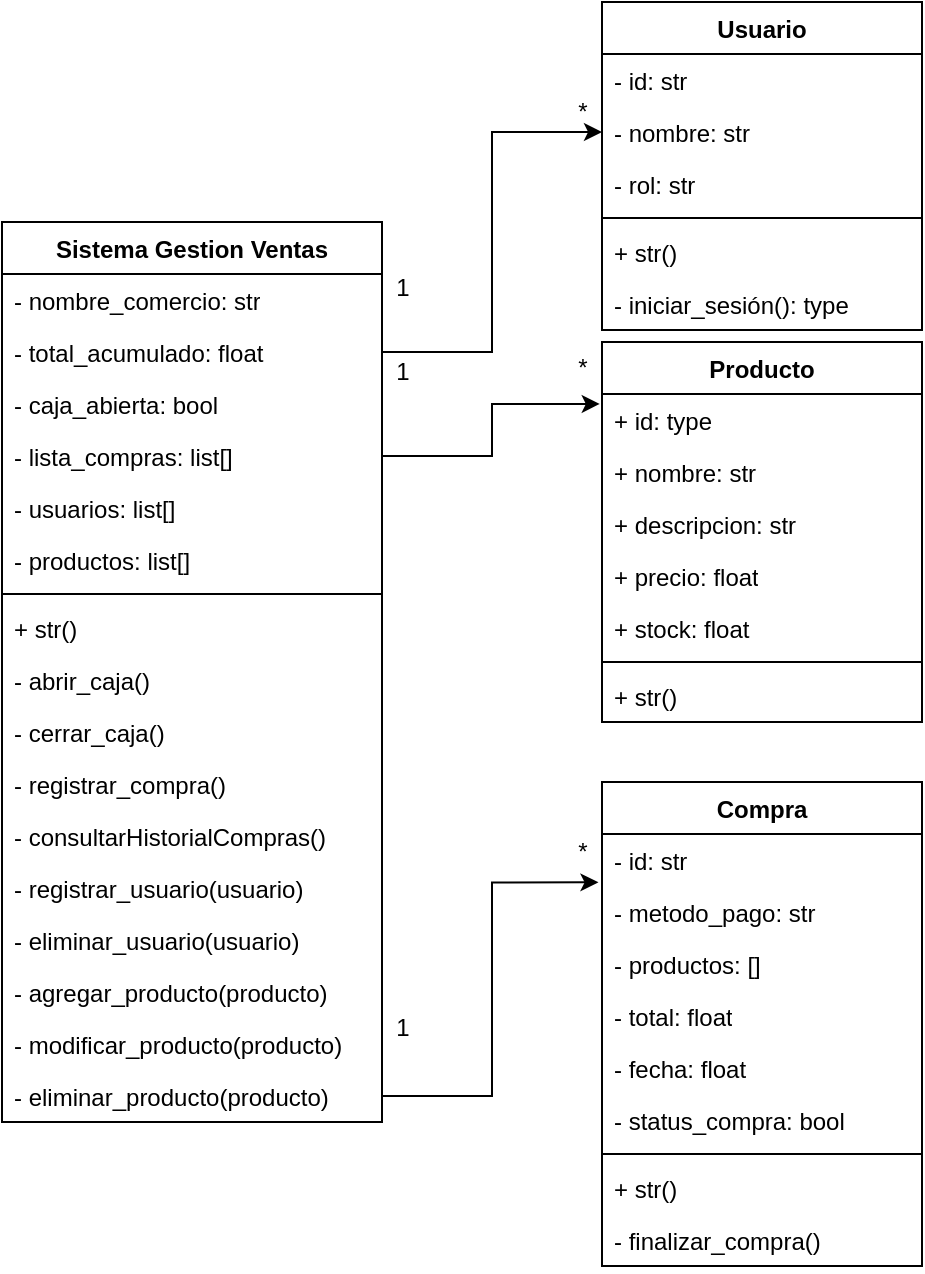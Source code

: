 <mxfile>
    <diagram name="Página-1" id="sCkfF7wutN9-SxWsWQYx">
        <mxGraphModel dx="213" dy="446" grid="1" gridSize="10" guides="1" tooltips="1" connect="1" arrows="1" fold="1" page="1" pageScale="1" pageWidth="827" pageHeight="1169" math="0" shadow="0">
            <root>
                <mxCell id="0"/>
                <mxCell id="1" parent="0"/>
                <mxCell id="qhx3v3_ZG6ANjl6gkV56-33" value="Usuario" style="swimlane;fontStyle=1;align=center;verticalAlign=top;childLayout=stackLayout;horizontal=1;startSize=26;horizontalStack=0;resizeParent=1;resizeParentMax=0;resizeLast=0;collapsible=1;marginBottom=0;whiteSpace=wrap;html=1;" parent="1" vertex="1">
                    <mxGeometry x="400" y="50" width="160" height="164" as="geometry"/>
                </mxCell>
                <mxCell id="qhx3v3_ZG6ANjl6gkV56-90" value="- id: str" style="text;strokeColor=none;fillColor=none;align=left;verticalAlign=top;spacingLeft=4;spacingRight=4;overflow=hidden;rotatable=0;points=[[0,0.5],[1,0.5]];portConstraint=eastwest;whiteSpace=wrap;html=1;" parent="qhx3v3_ZG6ANjl6gkV56-33" vertex="1">
                    <mxGeometry y="26" width="160" height="26" as="geometry"/>
                </mxCell>
                <mxCell id="qhx3v3_ZG6ANjl6gkV56-91" value="- nombre: str" style="text;strokeColor=none;fillColor=none;align=left;verticalAlign=top;spacingLeft=4;spacingRight=4;overflow=hidden;rotatable=0;points=[[0,0.5],[1,0.5]];portConstraint=eastwest;whiteSpace=wrap;html=1;" parent="qhx3v3_ZG6ANjl6gkV56-33" vertex="1">
                    <mxGeometry y="52" width="160" height="26" as="geometry"/>
                </mxCell>
                <mxCell id="qhx3v3_ZG6ANjl6gkV56-34" value="- rol: str" style="text;strokeColor=none;fillColor=none;align=left;verticalAlign=top;spacingLeft=4;spacingRight=4;overflow=hidden;rotatable=0;points=[[0,0.5],[1,0.5]];portConstraint=eastwest;whiteSpace=wrap;html=1;" parent="qhx3v3_ZG6ANjl6gkV56-33" vertex="1">
                    <mxGeometry y="78" width="160" height="26" as="geometry"/>
                </mxCell>
                <mxCell id="qhx3v3_ZG6ANjl6gkV56-35" value="" style="line;strokeWidth=1;fillColor=none;align=left;verticalAlign=middle;spacingTop=-1;spacingLeft=3;spacingRight=3;rotatable=0;labelPosition=right;points=[];portConstraint=eastwest;strokeColor=inherit;" parent="qhx3v3_ZG6ANjl6gkV56-33" vertex="1">
                    <mxGeometry y="104" width="160" height="8" as="geometry"/>
                </mxCell>
                <mxCell id="qhx3v3_ZG6ANjl6gkV56-93" value="+ str()" style="text;strokeColor=none;fillColor=none;align=left;verticalAlign=top;spacingLeft=4;spacingRight=4;overflow=hidden;rotatable=0;points=[[0,0.5],[1,0.5]];portConstraint=eastwest;whiteSpace=wrap;html=1;" parent="qhx3v3_ZG6ANjl6gkV56-33" vertex="1">
                    <mxGeometry y="112" width="160" height="26" as="geometry"/>
                </mxCell>
                <mxCell id="eX5Cs4saUj1FuASsa2Dn-1" value="- iniciar_sesión(): type" style="text;strokeColor=none;fillColor=none;align=left;verticalAlign=top;spacingLeft=4;spacingRight=4;overflow=hidden;rotatable=0;points=[[0,0.5],[1,0.5]];portConstraint=eastwest;whiteSpace=wrap;html=1;" parent="qhx3v3_ZG6ANjl6gkV56-33" vertex="1">
                    <mxGeometry y="138" width="160" height="26" as="geometry"/>
                </mxCell>
                <mxCell id="qhx3v3_ZG6ANjl6gkV56-58" value="Producto" style="swimlane;fontStyle=1;align=center;verticalAlign=top;childLayout=stackLayout;horizontal=1;startSize=26;horizontalStack=0;resizeParent=1;resizeParentMax=0;resizeLast=0;collapsible=1;marginBottom=0;whiteSpace=wrap;html=1;" parent="1" vertex="1">
                    <mxGeometry x="400" y="220" width="160" height="190" as="geometry"/>
                </mxCell>
                <mxCell id="qhx3v3_ZG6ANjl6gkV56-59" value="+ id: type" style="text;strokeColor=none;fillColor=none;align=left;verticalAlign=top;spacingLeft=4;spacingRight=4;overflow=hidden;rotatable=0;points=[[0,0.5],[1,0.5]];portConstraint=eastwest;whiteSpace=wrap;html=1;" parent="qhx3v3_ZG6ANjl6gkV56-58" vertex="1">
                    <mxGeometry y="26" width="160" height="26" as="geometry"/>
                </mxCell>
                <mxCell id="qhx3v3_ZG6ANjl6gkV56-99" value="+ nombre: str" style="text;strokeColor=none;fillColor=none;align=left;verticalAlign=top;spacingLeft=4;spacingRight=4;overflow=hidden;rotatable=0;points=[[0,0.5],[1,0.5]];portConstraint=eastwest;whiteSpace=wrap;html=1;" parent="qhx3v3_ZG6ANjl6gkV56-58" vertex="1">
                    <mxGeometry y="52" width="160" height="26" as="geometry"/>
                </mxCell>
                <mxCell id="qhx3v3_ZG6ANjl6gkV56-100" value="+ descripcion: str" style="text;strokeColor=none;fillColor=none;align=left;verticalAlign=top;spacingLeft=4;spacingRight=4;overflow=hidden;rotatable=0;points=[[0,0.5],[1,0.5]];portConstraint=eastwest;whiteSpace=wrap;html=1;" parent="qhx3v3_ZG6ANjl6gkV56-58" vertex="1">
                    <mxGeometry y="78" width="160" height="26" as="geometry"/>
                </mxCell>
                <mxCell id="qhx3v3_ZG6ANjl6gkV56-101" value="+ precio: float" style="text;strokeColor=none;fillColor=none;align=left;verticalAlign=top;spacingLeft=4;spacingRight=4;overflow=hidden;rotatable=0;points=[[0,0.5],[1,0.5]];portConstraint=eastwest;whiteSpace=wrap;html=1;" parent="qhx3v3_ZG6ANjl6gkV56-58" vertex="1">
                    <mxGeometry y="104" width="160" height="26" as="geometry"/>
                </mxCell>
                <mxCell id="qhx3v3_ZG6ANjl6gkV56-103" value="+ stock: float" style="text;strokeColor=none;fillColor=none;align=left;verticalAlign=top;spacingLeft=4;spacingRight=4;overflow=hidden;rotatable=0;points=[[0,0.5],[1,0.5]];portConstraint=eastwest;whiteSpace=wrap;html=1;" parent="qhx3v3_ZG6ANjl6gkV56-58" vertex="1">
                    <mxGeometry y="130" width="160" height="26" as="geometry"/>
                </mxCell>
                <mxCell id="qhx3v3_ZG6ANjl6gkV56-60" value="" style="line;strokeWidth=1;fillColor=none;align=left;verticalAlign=middle;spacingTop=-1;spacingLeft=3;spacingRight=3;rotatable=0;labelPosition=right;points=[];portConstraint=eastwest;strokeColor=inherit;" parent="qhx3v3_ZG6ANjl6gkV56-58" vertex="1">
                    <mxGeometry y="156" width="160" height="8" as="geometry"/>
                </mxCell>
                <mxCell id="qhx3v3_ZG6ANjl6gkV56-61" value="+ str()" style="text;strokeColor=none;fillColor=none;align=left;verticalAlign=top;spacingLeft=4;spacingRight=4;overflow=hidden;rotatable=0;points=[[0,0.5],[1,0.5]];portConstraint=eastwest;whiteSpace=wrap;html=1;" parent="qhx3v3_ZG6ANjl6gkV56-58" vertex="1">
                    <mxGeometry y="164" width="160" height="26" as="geometry"/>
                </mxCell>
                <mxCell id="qhx3v3_ZG6ANjl6gkV56-62" value="Sistema Gestion Ventas" style="swimlane;fontStyle=1;align=center;verticalAlign=top;childLayout=stackLayout;horizontal=1;startSize=26;horizontalStack=0;resizeParent=1;resizeParentMax=0;resizeLast=0;collapsible=1;marginBottom=0;whiteSpace=wrap;html=1;" parent="1" vertex="1">
                    <mxGeometry x="100" y="160" width="190" height="450" as="geometry"/>
                </mxCell>
                <mxCell id="2" value="- nombre_comercio: str" style="text;strokeColor=none;fillColor=none;align=left;verticalAlign=top;spacingLeft=4;spacingRight=4;overflow=hidden;rotatable=0;points=[[0,0.5],[1,0.5]];portConstraint=eastwest;whiteSpace=wrap;html=1;" vertex="1" parent="qhx3v3_ZG6ANjl6gkV56-62">
                    <mxGeometry y="26" width="190" height="26" as="geometry"/>
                </mxCell>
                <mxCell id="qhx3v3_ZG6ANjl6gkV56-78" value="- total_acumulado: float" style="text;strokeColor=none;fillColor=none;align=left;verticalAlign=top;spacingLeft=4;spacingRight=4;overflow=hidden;rotatable=0;points=[[0,0.5],[1,0.5]];portConstraint=eastwest;whiteSpace=wrap;html=1;" parent="qhx3v3_ZG6ANjl6gkV56-62" vertex="1">
                    <mxGeometry y="52" width="190" height="26" as="geometry"/>
                </mxCell>
                <mxCell id="qhx3v3_ZG6ANjl6gkV56-79" value="- caja_abierta: bool" style="text;strokeColor=none;fillColor=none;align=left;verticalAlign=top;spacingLeft=4;spacingRight=4;overflow=hidden;rotatable=0;points=[[0,0.5],[1,0.5]];portConstraint=eastwest;whiteSpace=wrap;html=1;" parent="qhx3v3_ZG6ANjl6gkV56-62" vertex="1">
                    <mxGeometry y="78" width="190" height="26" as="geometry"/>
                </mxCell>
                <mxCell id="qhx3v3_ZG6ANjl6gkV56-88" value="- lista_compras: list[]&amp;nbsp;" style="text;strokeColor=none;fillColor=none;align=left;verticalAlign=top;spacingLeft=4;spacingRight=4;overflow=hidden;rotatable=0;points=[[0,0.5],[1,0.5]];portConstraint=eastwest;whiteSpace=wrap;html=1;" parent="qhx3v3_ZG6ANjl6gkV56-62" vertex="1">
                    <mxGeometry y="104" width="190" height="26" as="geometry"/>
                </mxCell>
                <mxCell id="qhx3v3_ZG6ANjl6gkV56-95" value="- usuarios: list[]&amp;nbsp;" style="text;strokeColor=none;fillColor=none;align=left;verticalAlign=top;spacingLeft=4;spacingRight=4;overflow=hidden;rotatable=0;points=[[0,0.5],[1,0.5]];portConstraint=eastwest;whiteSpace=wrap;html=1;" parent="qhx3v3_ZG6ANjl6gkV56-62" vertex="1">
                    <mxGeometry y="130" width="190" height="26" as="geometry"/>
                </mxCell>
                <mxCell id="qhx3v3_ZG6ANjl6gkV56-82" value="- productos: list[]&amp;nbsp;" style="text;strokeColor=none;fillColor=none;align=left;verticalAlign=top;spacingLeft=4;spacingRight=4;overflow=hidden;rotatable=0;points=[[0,0.5],[1,0.5]];portConstraint=eastwest;whiteSpace=wrap;html=1;" parent="qhx3v3_ZG6ANjl6gkV56-62" vertex="1">
                    <mxGeometry y="156" width="190" height="26" as="geometry"/>
                </mxCell>
                <mxCell id="qhx3v3_ZG6ANjl6gkV56-64" value="" style="line;strokeWidth=1;fillColor=none;align=left;verticalAlign=middle;spacingTop=-1;spacingLeft=3;spacingRight=3;rotatable=0;labelPosition=right;points=[];portConstraint=eastwest;strokeColor=inherit;" parent="qhx3v3_ZG6ANjl6gkV56-62" vertex="1">
                    <mxGeometry y="182" width="190" height="8" as="geometry"/>
                </mxCell>
                <mxCell id="qhx3v3_ZG6ANjl6gkV56-83" value="+ str()" style="text;strokeColor=none;fillColor=none;align=left;verticalAlign=top;spacingLeft=4;spacingRight=4;overflow=hidden;rotatable=0;points=[[0,0.5],[1,0.5]];portConstraint=eastwest;whiteSpace=wrap;html=1;" parent="qhx3v3_ZG6ANjl6gkV56-62" vertex="1">
                    <mxGeometry y="190" width="190" height="26" as="geometry"/>
                </mxCell>
                <mxCell id="qhx3v3_ZG6ANjl6gkV56-84" value="- abrir_caja()" style="text;strokeColor=none;fillColor=none;align=left;verticalAlign=top;spacingLeft=4;spacingRight=4;overflow=hidden;rotatable=0;points=[[0,0.5],[1,0.5]];portConstraint=eastwest;whiteSpace=wrap;html=1;" parent="qhx3v3_ZG6ANjl6gkV56-62" vertex="1">
                    <mxGeometry y="216" width="190" height="26" as="geometry"/>
                </mxCell>
                <mxCell id="4" value="- cerrar_caja()" style="text;strokeColor=none;fillColor=none;align=left;verticalAlign=top;spacingLeft=4;spacingRight=4;overflow=hidden;rotatable=0;points=[[0,0.5],[1,0.5]];portConstraint=eastwest;whiteSpace=wrap;html=1;" vertex="1" parent="qhx3v3_ZG6ANjl6gkV56-62">
                    <mxGeometry y="242" width="190" height="26" as="geometry"/>
                </mxCell>
                <mxCell id="qhx3v3_ZG6ANjl6gkV56-86" value="- registrar_compra()" style="text;strokeColor=none;fillColor=none;align=left;verticalAlign=top;spacingLeft=4;spacingRight=4;overflow=hidden;rotatable=0;points=[[0,0.5],[1,0.5]];portConstraint=eastwest;whiteSpace=wrap;html=1;" parent="qhx3v3_ZG6ANjl6gkV56-62" vertex="1">
                    <mxGeometry y="268" width="190" height="26" as="geometry"/>
                </mxCell>
                <mxCell id="qhx3v3_ZG6ANjl6gkV56-87" value="- consultarHistorialCompras()" style="text;strokeColor=none;fillColor=none;align=left;verticalAlign=top;spacingLeft=4;spacingRight=4;overflow=hidden;rotatable=0;points=[[0,0.5],[1,0.5]];portConstraint=eastwest;whiteSpace=wrap;html=1;" parent="qhx3v3_ZG6ANjl6gkV56-62" vertex="1">
                    <mxGeometry y="294" width="190" height="26" as="geometry"/>
                </mxCell>
                <mxCell id="qhx3v3_ZG6ANjl6gkV56-89" value="- registrar_usuario(usuario)" style="text;strokeColor=none;fillColor=none;align=left;verticalAlign=top;spacingLeft=4;spacingRight=4;overflow=hidden;rotatable=0;points=[[0,0.5],[1,0.5]];portConstraint=eastwest;whiteSpace=wrap;html=1;" parent="qhx3v3_ZG6ANjl6gkV56-62" vertex="1">
                    <mxGeometry y="320" width="190" height="26" as="geometry"/>
                </mxCell>
                <mxCell id="qhx3v3_ZG6ANjl6gkV56-94" value="- eliminar_usuario(usuario)" style="text;strokeColor=none;fillColor=none;align=left;verticalAlign=top;spacingLeft=4;spacingRight=4;overflow=hidden;rotatable=0;points=[[0,0.5],[1,0.5]];portConstraint=eastwest;whiteSpace=wrap;html=1;" parent="qhx3v3_ZG6ANjl6gkV56-62" vertex="1">
                    <mxGeometry y="346" width="190" height="26" as="geometry"/>
                </mxCell>
                <mxCell id="qhx3v3_ZG6ANjl6gkV56-96" value="- agregar_producto(producto)" style="text;strokeColor=none;fillColor=none;align=left;verticalAlign=top;spacingLeft=4;spacingRight=4;overflow=hidden;rotatable=0;points=[[0,0.5],[1,0.5]];portConstraint=eastwest;whiteSpace=wrap;html=1;" parent="qhx3v3_ZG6ANjl6gkV56-62" vertex="1">
                    <mxGeometry y="372" width="190" height="26" as="geometry"/>
                </mxCell>
                <mxCell id="qhx3v3_ZG6ANjl6gkV56-97" value="- modificar_producto(producto)" style="text;strokeColor=none;fillColor=none;align=left;verticalAlign=top;spacingLeft=4;spacingRight=4;overflow=hidden;rotatable=0;points=[[0,0.5],[1,0.5]];portConstraint=eastwest;whiteSpace=wrap;html=1;" parent="qhx3v3_ZG6ANjl6gkV56-62" vertex="1">
                    <mxGeometry y="398" width="190" height="26" as="geometry"/>
                </mxCell>
                <mxCell id="qhx3v3_ZG6ANjl6gkV56-65" value="- eliminar_producto(producto)" style="text;strokeColor=none;fillColor=none;align=left;verticalAlign=top;spacingLeft=4;spacingRight=4;overflow=hidden;rotatable=0;points=[[0,0.5],[1,0.5]];portConstraint=eastwest;whiteSpace=wrap;html=1;" parent="qhx3v3_ZG6ANjl6gkV56-62" vertex="1">
                    <mxGeometry y="424" width="190" height="26" as="geometry"/>
                </mxCell>
                <mxCell id="qhx3v3_ZG6ANjl6gkV56-66" value="Compra" style="swimlane;fontStyle=1;align=center;verticalAlign=top;childLayout=stackLayout;horizontal=1;startSize=26;horizontalStack=0;resizeParent=1;resizeParentMax=0;resizeLast=0;collapsible=1;marginBottom=0;whiteSpace=wrap;html=1;" parent="1" vertex="1">
                    <mxGeometry x="400" y="440" width="160" height="242" as="geometry"/>
                </mxCell>
                <mxCell id="qhx3v3_ZG6ANjl6gkV56-67" value="- id: str" style="text;strokeColor=none;fillColor=none;align=left;verticalAlign=top;spacingLeft=4;spacingRight=4;overflow=hidden;rotatable=0;points=[[0,0.5],[1,0.5]];portConstraint=eastwest;whiteSpace=wrap;html=1;" parent="qhx3v3_ZG6ANjl6gkV56-66" vertex="1">
                    <mxGeometry y="26" width="160" height="26" as="geometry"/>
                </mxCell>
                <mxCell id="qhx3v3_ZG6ANjl6gkV56-105" value="- metodo_pago: str" style="text;strokeColor=none;fillColor=none;align=left;verticalAlign=top;spacingLeft=4;spacingRight=4;overflow=hidden;rotatable=0;points=[[0,0.5],[1,0.5]];portConstraint=eastwest;whiteSpace=wrap;html=1;" parent="qhx3v3_ZG6ANjl6gkV56-66" vertex="1">
                    <mxGeometry y="52" width="160" height="26" as="geometry"/>
                </mxCell>
                <mxCell id="qhx3v3_ZG6ANjl6gkV56-106" value="- productos: []" style="text;strokeColor=none;fillColor=none;align=left;verticalAlign=top;spacingLeft=4;spacingRight=4;overflow=hidden;rotatable=0;points=[[0,0.5],[1,0.5]];portConstraint=eastwest;whiteSpace=wrap;html=1;" parent="qhx3v3_ZG6ANjl6gkV56-66" vertex="1">
                    <mxGeometry y="78" width="160" height="26" as="geometry"/>
                </mxCell>
                <mxCell id="qhx3v3_ZG6ANjl6gkV56-107" value="- total: float" style="text;strokeColor=none;fillColor=none;align=left;verticalAlign=top;spacingLeft=4;spacingRight=4;overflow=hidden;rotatable=0;points=[[0,0.5],[1,0.5]];portConstraint=eastwest;whiteSpace=wrap;html=1;" parent="qhx3v3_ZG6ANjl6gkV56-66" vertex="1">
                    <mxGeometry y="104" width="160" height="26" as="geometry"/>
                </mxCell>
                <mxCell id="qhx3v3_ZG6ANjl6gkV56-108" value="- fecha: float" style="text;strokeColor=none;fillColor=none;align=left;verticalAlign=top;spacingLeft=4;spacingRight=4;overflow=hidden;rotatable=0;points=[[0,0.5],[1,0.5]];portConstraint=eastwest;whiteSpace=wrap;html=1;" parent="qhx3v3_ZG6ANjl6gkV56-66" vertex="1">
                    <mxGeometry y="130" width="160" height="26" as="geometry"/>
                </mxCell>
                <mxCell id="qhx3v3_ZG6ANjl6gkV56-109" value="- status_compra: bool" style="text;strokeColor=none;fillColor=none;align=left;verticalAlign=top;spacingLeft=4;spacingRight=4;overflow=hidden;rotatable=0;points=[[0,0.5],[1,0.5]];portConstraint=eastwest;whiteSpace=wrap;html=1;" parent="qhx3v3_ZG6ANjl6gkV56-66" vertex="1">
                    <mxGeometry y="156" width="160" height="26" as="geometry"/>
                </mxCell>
                <mxCell id="qhx3v3_ZG6ANjl6gkV56-68" value="" style="line;strokeWidth=1;fillColor=none;align=left;verticalAlign=middle;spacingTop=-1;spacingLeft=3;spacingRight=3;rotatable=0;labelPosition=right;points=[];portConstraint=eastwest;strokeColor=inherit;" parent="qhx3v3_ZG6ANjl6gkV56-66" vertex="1">
                    <mxGeometry y="182" width="160" height="8" as="geometry"/>
                </mxCell>
                <mxCell id="qhx3v3_ZG6ANjl6gkV56-69" value="+ str()" style="text;strokeColor=none;fillColor=none;align=left;verticalAlign=top;spacingLeft=4;spacingRight=4;overflow=hidden;rotatable=0;points=[[0,0.5],[1,0.5]];portConstraint=eastwest;whiteSpace=wrap;html=1;" parent="qhx3v3_ZG6ANjl6gkV56-66" vertex="1">
                    <mxGeometry y="190" width="160" height="26" as="geometry"/>
                </mxCell>
                <mxCell id="qhx3v3_ZG6ANjl6gkV56-104" value="- finalizar_compra()" style="text;strokeColor=none;fillColor=none;align=left;verticalAlign=top;spacingLeft=4;spacingRight=4;overflow=hidden;rotatable=0;points=[[0,0.5],[1,0.5]];portConstraint=eastwest;whiteSpace=wrap;html=1;" parent="qhx3v3_ZG6ANjl6gkV56-66" vertex="1">
                    <mxGeometry y="216" width="160" height="26" as="geometry"/>
                </mxCell>
                <mxCell id="qhx3v3_ZG6ANjl6gkV56-75" style="edgeStyle=orthogonalEdgeStyle;rounded=0;orthogonalLoop=1;jettySize=auto;html=1;exitX=1;exitY=0.5;exitDx=0;exitDy=0;entryX=-0.011;entryY=0.93;entryDx=0;entryDy=0;entryPerimeter=0;" parent="1" source="qhx3v3_ZG6ANjl6gkV56-65" target="qhx3v3_ZG6ANjl6gkV56-67" edge="1">
                    <mxGeometry relative="1" as="geometry"/>
                </mxCell>
                <mxCell id="qhx3v3_ZG6ANjl6gkV56-110" style="edgeStyle=orthogonalEdgeStyle;rounded=0;orthogonalLoop=1;jettySize=auto;html=1;exitX=1;exitY=0.5;exitDx=0;exitDy=0;entryX=-0.007;entryY=0.192;entryDx=0;entryDy=0;entryPerimeter=0;" parent="1" source="qhx3v3_ZG6ANjl6gkV56-88" target="qhx3v3_ZG6ANjl6gkV56-59" edge="1">
                    <mxGeometry relative="1" as="geometry"/>
                </mxCell>
                <mxCell id="qhx3v3_ZG6ANjl6gkV56-111" style="edgeStyle=orthogonalEdgeStyle;rounded=0;orthogonalLoop=1;jettySize=auto;html=1;exitX=1;exitY=0.5;exitDx=0;exitDy=0;entryX=0;entryY=0.5;entryDx=0;entryDy=0;" parent="1" source="qhx3v3_ZG6ANjl6gkV56-78" target="qhx3v3_ZG6ANjl6gkV56-91" edge="1">
                    <mxGeometry relative="1" as="geometry"/>
                </mxCell>
                <mxCell id="qhx3v3_ZG6ANjl6gkV56-112" value="1" style="text;html=1;align=center;verticalAlign=middle;resizable=0;points=[];autosize=1;strokeColor=none;fillColor=none;" parent="1" vertex="1">
                    <mxGeometry x="285" y="548" width="30" height="30" as="geometry"/>
                </mxCell>
                <mxCell id="qhx3v3_ZG6ANjl6gkV56-113" value="*" style="text;html=1;align=center;verticalAlign=middle;resizable=0;points=[];autosize=1;strokeColor=none;fillColor=none;" parent="1" vertex="1">
                    <mxGeometry x="375" y="460" width="30" height="30" as="geometry"/>
                </mxCell>
                <mxCell id="qhx3v3_ZG6ANjl6gkV56-114" value="1" style="text;html=1;align=center;verticalAlign=middle;resizable=0;points=[];autosize=1;strokeColor=none;fillColor=none;" parent="1" vertex="1">
                    <mxGeometry x="285" y="220" width="30" height="30" as="geometry"/>
                </mxCell>
                <mxCell id="qhx3v3_ZG6ANjl6gkV56-115" value="*" style="text;html=1;align=center;verticalAlign=middle;resizable=0;points=[];autosize=1;strokeColor=none;fillColor=none;" parent="1" vertex="1">
                    <mxGeometry x="375" y="218" width="30" height="30" as="geometry"/>
                </mxCell>
                <mxCell id="qhx3v3_ZG6ANjl6gkV56-116" value="1" style="text;html=1;align=center;verticalAlign=middle;resizable=0;points=[];autosize=1;strokeColor=none;fillColor=none;" parent="1" vertex="1">
                    <mxGeometry x="285" y="178" width="30" height="30" as="geometry"/>
                </mxCell>
                <mxCell id="qhx3v3_ZG6ANjl6gkV56-117" value="*" style="text;html=1;align=center;verticalAlign=middle;resizable=0;points=[];autosize=1;strokeColor=none;fillColor=none;" parent="1" vertex="1">
                    <mxGeometry x="375" y="90" width="30" height="30" as="geometry"/>
                </mxCell>
            </root>
        </mxGraphModel>
    </diagram>
</mxfile>
